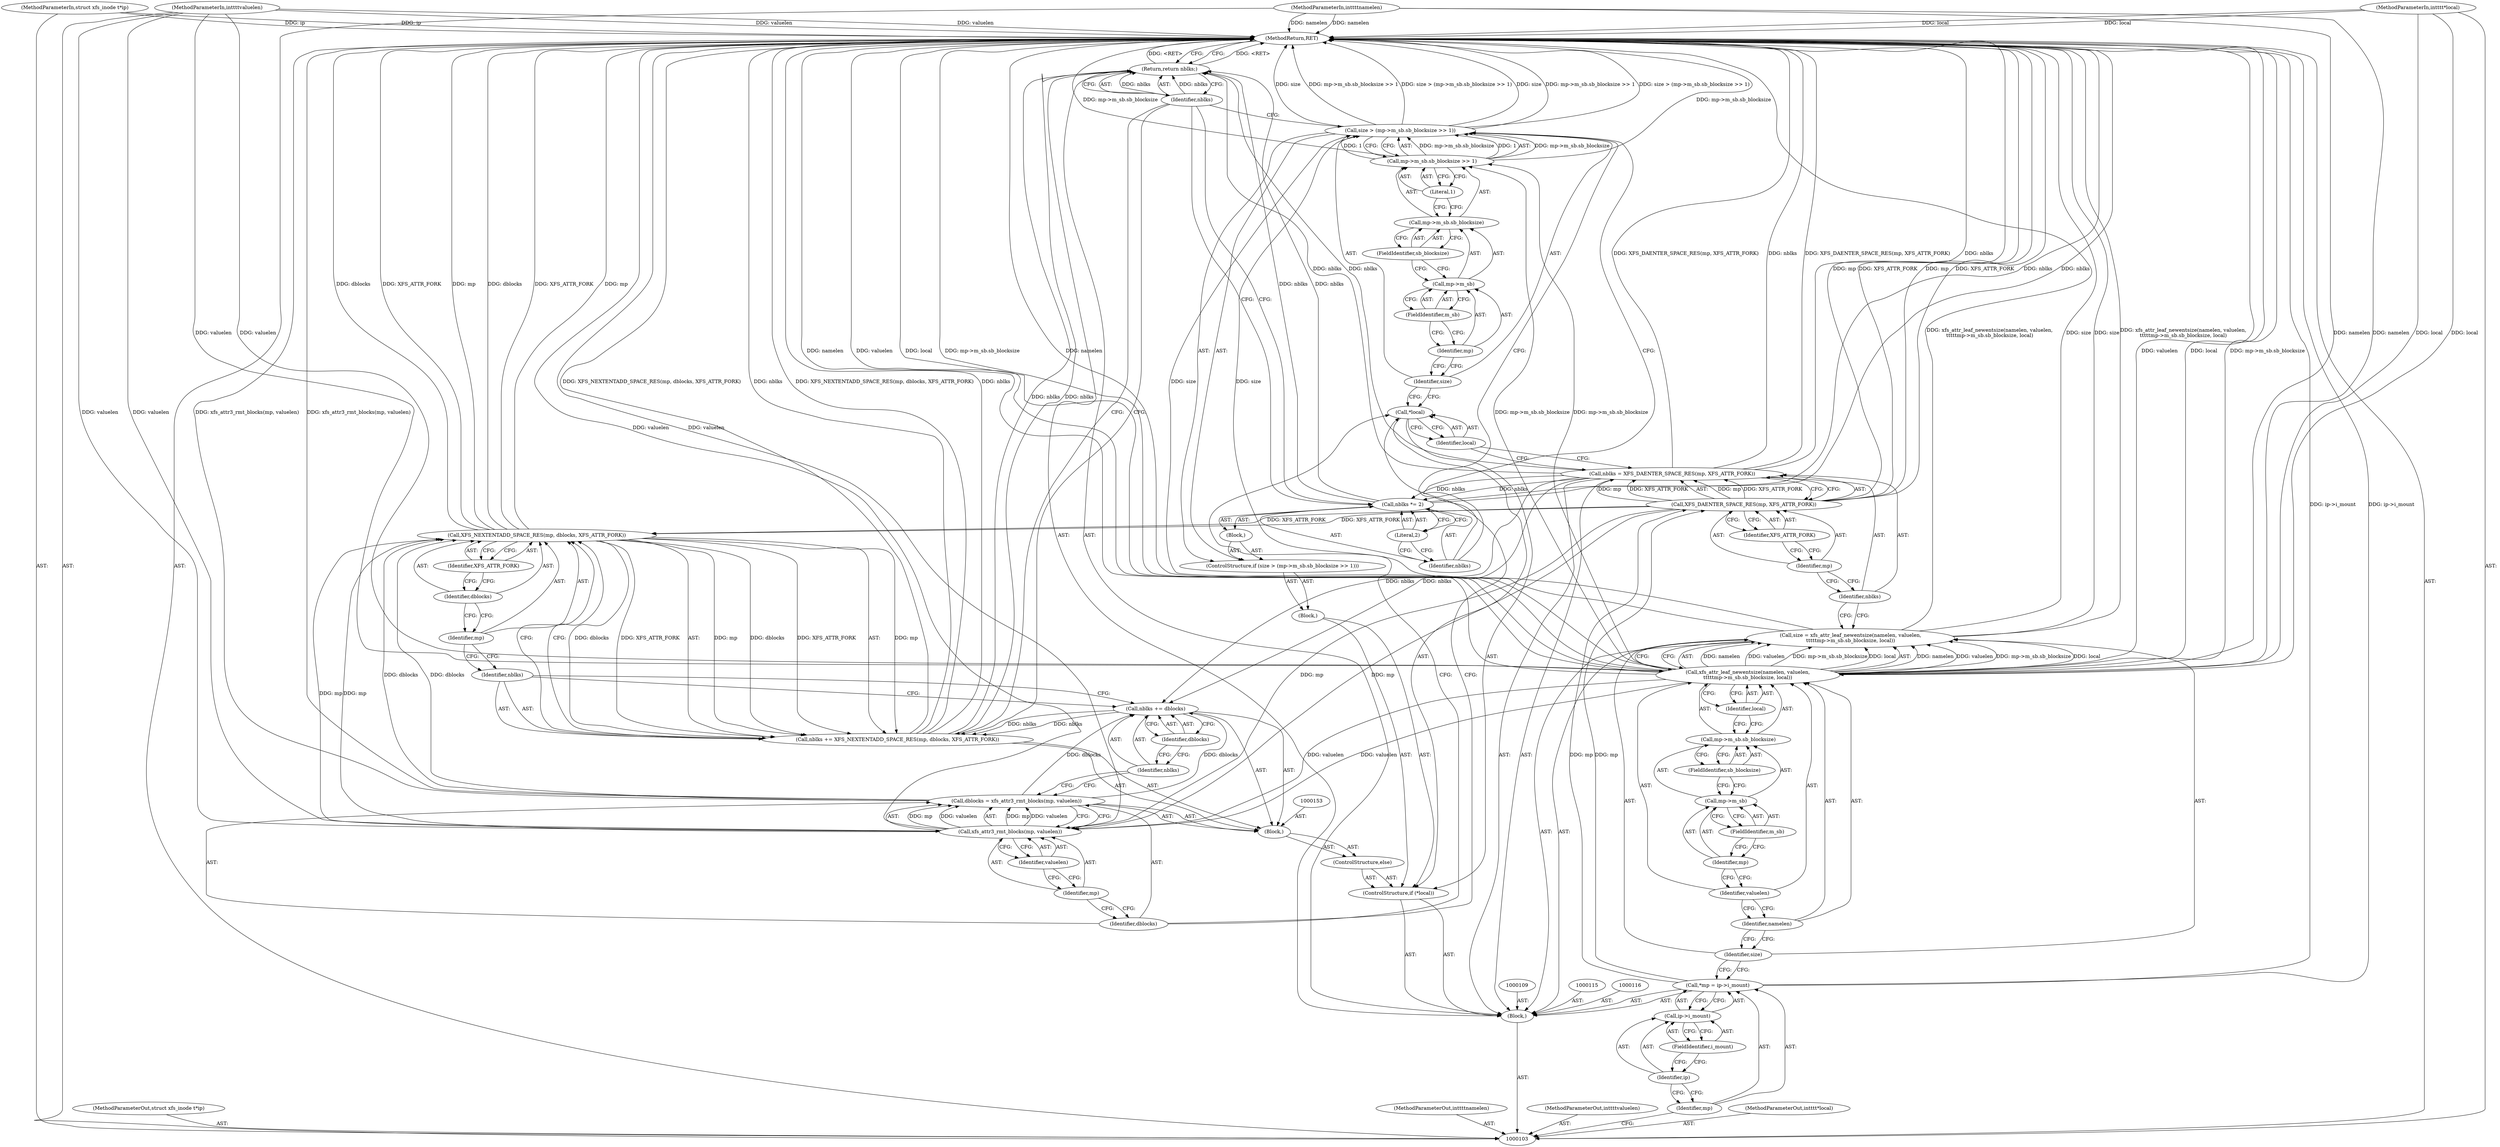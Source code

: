 digraph "0_linux_8275cdd0e7ac550dcce2b3ef6d2fb3b808c1ae59" {
"1000170" [label="(MethodReturn,RET)"];
"1000117" [label="(Call,size = xfs_attr_leaf_newentsize(namelen, valuelen,\n\t\t\t\t\tmp->m_sb.sb_blocksize, local))"];
"1000118" [label="(Identifier,size)"];
"1000120" [label="(Identifier,namelen)"];
"1000121" [label="(Identifier,valuelen)"];
"1000119" [label="(Call,xfs_attr_leaf_newentsize(namelen, valuelen,\n\t\t\t\t\tmp->m_sb.sb_blocksize, local))"];
"1000126" [label="(FieldIdentifier,sb_blocksize)"];
"1000127" [label="(Identifier,local)"];
"1000122" [label="(Call,mp->m_sb.sb_blocksize)"];
"1000123" [label="(Call,mp->m_sb)"];
"1000124" [label="(Identifier,mp)"];
"1000125" [label="(FieldIdentifier,m_sb)"];
"1000128" [label="(Call,nblks = XFS_DAENTER_SPACE_RES(mp, XFS_ATTR_FORK))"];
"1000129" [label="(Identifier,nblks)"];
"1000131" [label="(Identifier,mp)"];
"1000132" [label="(Identifier,XFS_ATTR_FORK)"];
"1000130" [label="(Call,XFS_DAENTER_SPACE_RES(mp, XFS_ATTR_FORK))"];
"1000133" [label="(ControlStructure,if (*local))"];
"1000136" [label="(Block,)"];
"1000134" [label="(Call,*local)"];
"1000135" [label="(Identifier,local)"];
"1000104" [label="(MethodParameterIn,struct xfs_inode \t*ip)"];
"1000241" [label="(MethodParameterOut,struct xfs_inode \t*ip)"];
"1000140" [label="(Call,mp->m_sb.sb_blocksize >> 1)"];
"1000141" [label="(Call,mp->m_sb.sb_blocksize)"];
"1000142" [label="(Call,mp->m_sb)"];
"1000143" [label="(Identifier,mp)"];
"1000144" [label="(FieldIdentifier,m_sb)"];
"1000137" [label="(ControlStructure,if (size > (mp->m_sb.sb_blocksize >> 1)))"];
"1000145" [label="(FieldIdentifier,sb_blocksize)"];
"1000146" [label="(Literal,1)"];
"1000147" [label="(Block,)"];
"1000138" [label="(Call,size > (mp->m_sb.sb_blocksize >> 1))"];
"1000139" [label="(Identifier,size)"];
"1000150" [label="(Literal,2)"];
"1000148" [label="(Call,nblks *= 2)"];
"1000149" [label="(Identifier,nblks)"];
"1000151" [label="(ControlStructure,else)"];
"1000156" [label="(Call,xfs_attr3_rmt_blocks(mp, valuelen))"];
"1000152" [label="(Block,)"];
"1000157" [label="(Identifier,mp)"];
"1000158" [label="(Identifier,valuelen)"];
"1000154" [label="(Call,dblocks = xfs_attr3_rmt_blocks(mp, valuelen))"];
"1000155" [label="(Identifier,dblocks)"];
"1000105" [label="(MethodParameterIn,int\t\t\tnamelen)"];
"1000242" [label="(MethodParameterOut,int\t\t\tnamelen)"];
"1000161" [label="(Identifier,dblocks)"];
"1000159" [label="(Call,nblks += dblocks)"];
"1000160" [label="(Identifier,nblks)"];
"1000164" [label="(Call,XFS_NEXTENTADD_SPACE_RES(mp, dblocks, XFS_ATTR_FORK))"];
"1000162" [label="(Call,nblks += XFS_NEXTENTADD_SPACE_RES(mp, dblocks, XFS_ATTR_FORK))"];
"1000163" [label="(Identifier,nblks)"];
"1000165" [label="(Identifier,mp)"];
"1000166" [label="(Identifier,dblocks)"];
"1000167" [label="(Identifier,XFS_ATTR_FORK)"];
"1000168" [label="(Return,return nblks;)"];
"1000169" [label="(Identifier,nblks)"];
"1000106" [label="(MethodParameterIn,int\t\t\tvaluelen)"];
"1000243" [label="(MethodParameterOut,int\t\t\tvaluelen)"];
"1000107" [label="(MethodParameterIn,int\t\t\t*local)"];
"1000244" [label="(MethodParameterOut,int\t\t\t*local)"];
"1000108" [label="(Block,)"];
"1000110" [label="(Call,*mp = ip->i_mount)"];
"1000111" [label="(Identifier,mp)"];
"1000112" [label="(Call,ip->i_mount)"];
"1000113" [label="(Identifier,ip)"];
"1000114" [label="(FieldIdentifier,i_mount)"];
"1000170" -> "1000103"  [label="AST: "];
"1000170" -> "1000168"  [label="CFG: "];
"1000107" -> "1000170"  [label="DDG: local"];
"1000104" -> "1000170"  [label="DDG: ip"];
"1000105" -> "1000170"  [label="DDG: namelen"];
"1000119" -> "1000170"  [label="DDG: valuelen"];
"1000119" -> "1000170"  [label="DDG: local"];
"1000119" -> "1000170"  [label="DDG: mp->m_sb.sb_blocksize"];
"1000119" -> "1000170"  [label="DDG: namelen"];
"1000117" -> "1000170"  [label="DDG: size"];
"1000117" -> "1000170"  [label="DDG: xfs_attr_leaf_newentsize(namelen, valuelen,\n\t\t\t\t\tmp->m_sb.sb_blocksize, local)"];
"1000110" -> "1000170"  [label="DDG: ip->i_mount"];
"1000106" -> "1000170"  [label="DDG: valuelen"];
"1000128" -> "1000170"  [label="DDG: XFS_DAENTER_SPACE_RES(mp, XFS_ATTR_FORK)"];
"1000128" -> "1000170"  [label="DDG: nblks"];
"1000162" -> "1000170"  [label="DDG: XFS_NEXTENTADD_SPACE_RES(mp, dblocks, XFS_ATTR_FORK)"];
"1000162" -> "1000170"  [label="DDG: nblks"];
"1000130" -> "1000170"  [label="DDG: XFS_ATTR_FORK"];
"1000130" -> "1000170"  [label="DDG: mp"];
"1000140" -> "1000170"  [label="DDG: mp->m_sb.sb_blocksize"];
"1000138" -> "1000170"  [label="DDG: size"];
"1000138" -> "1000170"  [label="DDG: mp->m_sb.sb_blocksize >> 1"];
"1000138" -> "1000170"  [label="DDG: size > (mp->m_sb.sb_blocksize >> 1)"];
"1000164" -> "1000170"  [label="DDG: dblocks"];
"1000164" -> "1000170"  [label="DDG: XFS_ATTR_FORK"];
"1000164" -> "1000170"  [label="DDG: mp"];
"1000156" -> "1000170"  [label="DDG: valuelen"];
"1000148" -> "1000170"  [label="DDG: nblks"];
"1000154" -> "1000170"  [label="DDG: xfs_attr3_rmt_blocks(mp, valuelen)"];
"1000168" -> "1000170"  [label="DDG: <RET>"];
"1000117" -> "1000108"  [label="AST: "];
"1000117" -> "1000119"  [label="CFG: "];
"1000118" -> "1000117"  [label="AST: "];
"1000119" -> "1000117"  [label="AST: "];
"1000129" -> "1000117"  [label="CFG: "];
"1000117" -> "1000170"  [label="DDG: size"];
"1000117" -> "1000170"  [label="DDG: xfs_attr_leaf_newentsize(namelen, valuelen,\n\t\t\t\t\tmp->m_sb.sb_blocksize, local)"];
"1000119" -> "1000117"  [label="DDG: namelen"];
"1000119" -> "1000117"  [label="DDG: valuelen"];
"1000119" -> "1000117"  [label="DDG: mp->m_sb.sb_blocksize"];
"1000119" -> "1000117"  [label="DDG: local"];
"1000117" -> "1000138"  [label="DDG: size"];
"1000118" -> "1000117"  [label="AST: "];
"1000118" -> "1000110"  [label="CFG: "];
"1000120" -> "1000118"  [label="CFG: "];
"1000120" -> "1000119"  [label="AST: "];
"1000120" -> "1000118"  [label="CFG: "];
"1000121" -> "1000120"  [label="CFG: "];
"1000121" -> "1000119"  [label="AST: "];
"1000121" -> "1000120"  [label="CFG: "];
"1000124" -> "1000121"  [label="CFG: "];
"1000119" -> "1000117"  [label="AST: "];
"1000119" -> "1000127"  [label="CFG: "];
"1000120" -> "1000119"  [label="AST: "];
"1000121" -> "1000119"  [label="AST: "];
"1000122" -> "1000119"  [label="AST: "];
"1000127" -> "1000119"  [label="AST: "];
"1000117" -> "1000119"  [label="CFG: "];
"1000119" -> "1000170"  [label="DDG: valuelen"];
"1000119" -> "1000170"  [label="DDG: local"];
"1000119" -> "1000170"  [label="DDG: mp->m_sb.sb_blocksize"];
"1000119" -> "1000170"  [label="DDG: namelen"];
"1000119" -> "1000117"  [label="DDG: namelen"];
"1000119" -> "1000117"  [label="DDG: valuelen"];
"1000119" -> "1000117"  [label="DDG: mp->m_sb.sb_blocksize"];
"1000119" -> "1000117"  [label="DDG: local"];
"1000105" -> "1000119"  [label="DDG: namelen"];
"1000106" -> "1000119"  [label="DDG: valuelen"];
"1000107" -> "1000119"  [label="DDG: local"];
"1000119" -> "1000140"  [label="DDG: mp->m_sb.sb_blocksize"];
"1000119" -> "1000156"  [label="DDG: valuelen"];
"1000126" -> "1000122"  [label="AST: "];
"1000126" -> "1000123"  [label="CFG: "];
"1000122" -> "1000126"  [label="CFG: "];
"1000127" -> "1000119"  [label="AST: "];
"1000127" -> "1000122"  [label="CFG: "];
"1000119" -> "1000127"  [label="CFG: "];
"1000122" -> "1000119"  [label="AST: "];
"1000122" -> "1000126"  [label="CFG: "];
"1000123" -> "1000122"  [label="AST: "];
"1000126" -> "1000122"  [label="AST: "];
"1000127" -> "1000122"  [label="CFG: "];
"1000123" -> "1000122"  [label="AST: "];
"1000123" -> "1000125"  [label="CFG: "];
"1000124" -> "1000123"  [label="AST: "];
"1000125" -> "1000123"  [label="AST: "];
"1000126" -> "1000123"  [label="CFG: "];
"1000124" -> "1000123"  [label="AST: "];
"1000124" -> "1000121"  [label="CFG: "];
"1000125" -> "1000124"  [label="CFG: "];
"1000125" -> "1000123"  [label="AST: "];
"1000125" -> "1000124"  [label="CFG: "];
"1000123" -> "1000125"  [label="CFG: "];
"1000128" -> "1000108"  [label="AST: "];
"1000128" -> "1000130"  [label="CFG: "];
"1000129" -> "1000128"  [label="AST: "];
"1000130" -> "1000128"  [label="AST: "];
"1000135" -> "1000128"  [label="CFG: "];
"1000128" -> "1000170"  [label="DDG: XFS_DAENTER_SPACE_RES(mp, XFS_ATTR_FORK)"];
"1000128" -> "1000170"  [label="DDG: nblks"];
"1000130" -> "1000128"  [label="DDG: mp"];
"1000130" -> "1000128"  [label="DDG: XFS_ATTR_FORK"];
"1000128" -> "1000148"  [label="DDG: nblks"];
"1000128" -> "1000159"  [label="DDG: nblks"];
"1000128" -> "1000168"  [label="DDG: nblks"];
"1000129" -> "1000128"  [label="AST: "];
"1000129" -> "1000117"  [label="CFG: "];
"1000131" -> "1000129"  [label="CFG: "];
"1000131" -> "1000130"  [label="AST: "];
"1000131" -> "1000129"  [label="CFG: "];
"1000132" -> "1000131"  [label="CFG: "];
"1000132" -> "1000130"  [label="AST: "];
"1000132" -> "1000131"  [label="CFG: "];
"1000130" -> "1000132"  [label="CFG: "];
"1000130" -> "1000128"  [label="AST: "];
"1000130" -> "1000132"  [label="CFG: "];
"1000131" -> "1000130"  [label="AST: "];
"1000132" -> "1000130"  [label="AST: "];
"1000128" -> "1000130"  [label="CFG: "];
"1000130" -> "1000170"  [label="DDG: XFS_ATTR_FORK"];
"1000130" -> "1000170"  [label="DDG: mp"];
"1000130" -> "1000128"  [label="DDG: mp"];
"1000130" -> "1000128"  [label="DDG: XFS_ATTR_FORK"];
"1000110" -> "1000130"  [label="DDG: mp"];
"1000130" -> "1000156"  [label="DDG: mp"];
"1000130" -> "1000164"  [label="DDG: XFS_ATTR_FORK"];
"1000133" -> "1000108"  [label="AST: "];
"1000134" -> "1000133"  [label="AST: "];
"1000136" -> "1000133"  [label="AST: "];
"1000151" -> "1000133"  [label="AST: "];
"1000136" -> "1000133"  [label="AST: "];
"1000137" -> "1000136"  [label="AST: "];
"1000134" -> "1000133"  [label="AST: "];
"1000134" -> "1000135"  [label="CFG: "];
"1000135" -> "1000134"  [label="AST: "];
"1000139" -> "1000134"  [label="CFG: "];
"1000155" -> "1000134"  [label="CFG: "];
"1000135" -> "1000134"  [label="AST: "];
"1000135" -> "1000128"  [label="CFG: "];
"1000134" -> "1000135"  [label="CFG: "];
"1000104" -> "1000103"  [label="AST: "];
"1000104" -> "1000170"  [label="DDG: ip"];
"1000241" -> "1000103"  [label="AST: "];
"1000140" -> "1000138"  [label="AST: "];
"1000140" -> "1000146"  [label="CFG: "];
"1000141" -> "1000140"  [label="AST: "];
"1000146" -> "1000140"  [label="AST: "];
"1000138" -> "1000140"  [label="CFG: "];
"1000140" -> "1000170"  [label="DDG: mp->m_sb.sb_blocksize"];
"1000140" -> "1000138"  [label="DDG: mp->m_sb.sb_blocksize"];
"1000140" -> "1000138"  [label="DDG: 1"];
"1000119" -> "1000140"  [label="DDG: mp->m_sb.sb_blocksize"];
"1000141" -> "1000140"  [label="AST: "];
"1000141" -> "1000145"  [label="CFG: "];
"1000142" -> "1000141"  [label="AST: "];
"1000145" -> "1000141"  [label="AST: "];
"1000146" -> "1000141"  [label="CFG: "];
"1000142" -> "1000141"  [label="AST: "];
"1000142" -> "1000144"  [label="CFG: "];
"1000143" -> "1000142"  [label="AST: "];
"1000144" -> "1000142"  [label="AST: "];
"1000145" -> "1000142"  [label="CFG: "];
"1000143" -> "1000142"  [label="AST: "];
"1000143" -> "1000139"  [label="CFG: "];
"1000144" -> "1000143"  [label="CFG: "];
"1000144" -> "1000142"  [label="AST: "];
"1000144" -> "1000143"  [label="CFG: "];
"1000142" -> "1000144"  [label="CFG: "];
"1000137" -> "1000136"  [label="AST: "];
"1000138" -> "1000137"  [label="AST: "];
"1000147" -> "1000137"  [label="AST: "];
"1000145" -> "1000141"  [label="AST: "];
"1000145" -> "1000142"  [label="CFG: "];
"1000141" -> "1000145"  [label="CFG: "];
"1000146" -> "1000140"  [label="AST: "];
"1000146" -> "1000141"  [label="CFG: "];
"1000140" -> "1000146"  [label="CFG: "];
"1000147" -> "1000137"  [label="AST: "];
"1000148" -> "1000147"  [label="AST: "];
"1000138" -> "1000137"  [label="AST: "];
"1000138" -> "1000140"  [label="CFG: "];
"1000139" -> "1000138"  [label="AST: "];
"1000140" -> "1000138"  [label="AST: "];
"1000149" -> "1000138"  [label="CFG: "];
"1000169" -> "1000138"  [label="CFG: "];
"1000138" -> "1000170"  [label="DDG: size"];
"1000138" -> "1000170"  [label="DDG: mp->m_sb.sb_blocksize >> 1"];
"1000138" -> "1000170"  [label="DDG: size > (mp->m_sb.sb_blocksize >> 1)"];
"1000117" -> "1000138"  [label="DDG: size"];
"1000140" -> "1000138"  [label="DDG: mp->m_sb.sb_blocksize"];
"1000140" -> "1000138"  [label="DDG: 1"];
"1000139" -> "1000138"  [label="AST: "];
"1000139" -> "1000134"  [label="CFG: "];
"1000143" -> "1000139"  [label="CFG: "];
"1000150" -> "1000148"  [label="AST: "];
"1000150" -> "1000149"  [label="CFG: "];
"1000148" -> "1000150"  [label="CFG: "];
"1000148" -> "1000147"  [label="AST: "];
"1000148" -> "1000150"  [label="CFG: "];
"1000149" -> "1000148"  [label="AST: "];
"1000150" -> "1000148"  [label="AST: "];
"1000169" -> "1000148"  [label="CFG: "];
"1000148" -> "1000170"  [label="DDG: nblks"];
"1000128" -> "1000148"  [label="DDG: nblks"];
"1000148" -> "1000168"  [label="DDG: nblks"];
"1000149" -> "1000148"  [label="AST: "];
"1000149" -> "1000138"  [label="CFG: "];
"1000150" -> "1000149"  [label="CFG: "];
"1000151" -> "1000133"  [label="AST: "];
"1000152" -> "1000151"  [label="AST: "];
"1000156" -> "1000154"  [label="AST: "];
"1000156" -> "1000158"  [label="CFG: "];
"1000157" -> "1000156"  [label="AST: "];
"1000158" -> "1000156"  [label="AST: "];
"1000154" -> "1000156"  [label="CFG: "];
"1000156" -> "1000170"  [label="DDG: valuelen"];
"1000156" -> "1000154"  [label="DDG: mp"];
"1000156" -> "1000154"  [label="DDG: valuelen"];
"1000130" -> "1000156"  [label="DDG: mp"];
"1000119" -> "1000156"  [label="DDG: valuelen"];
"1000106" -> "1000156"  [label="DDG: valuelen"];
"1000156" -> "1000164"  [label="DDG: mp"];
"1000152" -> "1000151"  [label="AST: "];
"1000153" -> "1000152"  [label="AST: "];
"1000154" -> "1000152"  [label="AST: "];
"1000159" -> "1000152"  [label="AST: "];
"1000162" -> "1000152"  [label="AST: "];
"1000157" -> "1000156"  [label="AST: "];
"1000157" -> "1000155"  [label="CFG: "];
"1000158" -> "1000157"  [label="CFG: "];
"1000158" -> "1000156"  [label="AST: "];
"1000158" -> "1000157"  [label="CFG: "];
"1000156" -> "1000158"  [label="CFG: "];
"1000154" -> "1000152"  [label="AST: "];
"1000154" -> "1000156"  [label="CFG: "];
"1000155" -> "1000154"  [label="AST: "];
"1000156" -> "1000154"  [label="AST: "];
"1000160" -> "1000154"  [label="CFG: "];
"1000154" -> "1000170"  [label="DDG: xfs_attr3_rmt_blocks(mp, valuelen)"];
"1000156" -> "1000154"  [label="DDG: mp"];
"1000156" -> "1000154"  [label="DDG: valuelen"];
"1000154" -> "1000159"  [label="DDG: dblocks"];
"1000154" -> "1000164"  [label="DDG: dblocks"];
"1000155" -> "1000154"  [label="AST: "];
"1000155" -> "1000134"  [label="CFG: "];
"1000157" -> "1000155"  [label="CFG: "];
"1000105" -> "1000103"  [label="AST: "];
"1000105" -> "1000170"  [label="DDG: namelen"];
"1000105" -> "1000119"  [label="DDG: namelen"];
"1000242" -> "1000103"  [label="AST: "];
"1000161" -> "1000159"  [label="AST: "];
"1000161" -> "1000160"  [label="CFG: "];
"1000159" -> "1000161"  [label="CFG: "];
"1000159" -> "1000152"  [label="AST: "];
"1000159" -> "1000161"  [label="CFG: "];
"1000160" -> "1000159"  [label="AST: "];
"1000161" -> "1000159"  [label="AST: "];
"1000163" -> "1000159"  [label="CFG: "];
"1000154" -> "1000159"  [label="DDG: dblocks"];
"1000128" -> "1000159"  [label="DDG: nblks"];
"1000159" -> "1000162"  [label="DDG: nblks"];
"1000160" -> "1000159"  [label="AST: "];
"1000160" -> "1000154"  [label="CFG: "];
"1000161" -> "1000160"  [label="CFG: "];
"1000164" -> "1000162"  [label="AST: "];
"1000164" -> "1000167"  [label="CFG: "];
"1000165" -> "1000164"  [label="AST: "];
"1000166" -> "1000164"  [label="AST: "];
"1000167" -> "1000164"  [label="AST: "];
"1000162" -> "1000164"  [label="CFG: "];
"1000164" -> "1000170"  [label="DDG: dblocks"];
"1000164" -> "1000170"  [label="DDG: XFS_ATTR_FORK"];
"1000164" -> "1000170"  [label="DDG: mp"];
"1000164" -> "1000162"  [label="DDG: mp"];
"1000164" -> "1000162"  [label="DDG: dblocks"];
"1000164" -> "1000162"  [label="DDG: XFS_ATTR_FORK"];
"1000156" -> "1000164"  [label="DDG: mp"];
"1000154" -> "1000164"  [label="DDG: dblocks"];
"1000130" -> "1000164"  [label="DDG: XFS_ATTR_FORK"];
"1000162" -> "1000152"  [label="AST: "];
"1000162" -> "1000164"  [label="CFG: "];
"1000163" -> "1000162"  [label="AST: "];
"1000164" -> "1000162"  [label="AST: "];
"1000169" -> "1000162"  [label="CFG: "];
"1000162" -> "1000170"  [label="DDG: XFS_NEXTENTADD_SPACE_RES(mp, dblocks, XFS_ATTR_FORK)"];
"1000162" -> "1000170"  [label="DDG: nblks"];
"1000164" -> "1000162"  [label="DDG: mp"];
"1000164" -> "1000162"  [label="DDG: dblocks"];
"1000164" -> "1000162"  [label="DDG: XFS_ATTR_FORK"];
"1000159" -> "1000162"  [label="DDG: nblks"];
"1000162" -> "1000168"  [label="DDG: nblks"];
"1000163" -> "1000162"  [label="AST: "];
"1000163" -> "1000159"  [label="CFG: "];
"1000165" -> "1000163"  [label="CFG: "];
"1000165" -> "1000164"  [label="AST: "];
"1000165" -> "1000163"  [label="CFG: "];
"1000166" -> "1000165"  [label="CFG: "];
"1000166" -> "1000164"  [label="AST: "];
"1000166" -> "1000165"  [label="CFG: "];
"1000167" -> "1000166"  [label="CFG: "];
"1000167" -> "1000164"  [label="AST: "];
"1000167" -> "1000166"  [label="CFG: "];
"1000164" -> "1000167"  [label="CFG: "];
"1000168" -> "1000108"  [label="AST: "];
"1000168" -> "1000169"  [label="CFG: "];
"1000169" -> "1000168"  [label="AST: "];
"1000170" -> "1000168"  [label="CFG: "];
"1000168" -> "1000170"  [label="DDG: <RET>"];
"1000169" -> "1000168"  [label="DDG: nblks"];
"1000128" -> "1000168"  [label="DDG: nblks"];
"1000148" -> "1000168"  [label="DDG: nblks"];
"1000162" -> "1000168"  [label="DDG: nblks"];
"1000169" -> "1000168"  [label="AST: "];
"1000169" -> "1000148"  [label="CFG: "];
"1000168" -> "1000169"  [label="CFG: "];
"1000169" -> "1000162"  [label="CFG: "];
"1000169" -> "1000168"  [label="DDG: nblks"];
"1000106" -> "1000103"  [label="AST: "];
"1000106" -> "1000170"  [label="DDG: valuelen"];
"1000106" -> "1000119"  [label="DDG: valuelen"];
"1000106" -> "1000156"  [label="DDG: valuelen"];
"1000243" -> "1000103"  [label="AST: "];
"1000107" -> "1000103"  [label="AST: "];
"1000107" -> "1000170"  [label="DDG: local"];
"1000107" -> "1000119"  [label="DDG: local"];
"1000244" -> "1000103"  [label="AST: "];
"1000108" -> "1000103"  [label="AST: "];
"1000109" -> "1000108"  [label="AST: "];
"1000110" -> "1000108"  [label="AST: "];
"1000115" -> "1000108"  [label="AST: "];
"1000116" -> "1000108"  [label="AST: "];
"1000117" -> "1000108"  [label="AST: "];
"1000128" -> "1000108"  [label="AST: "];
"1000133" -> "1000108"  [label="AST: "];
"1000168" -> "1000108"  [label="AST: "];
"1000110" -> "1000108"  [label="AST: "];
"1000110" -> "1000112"  [label="CFG: "];
"1000111" -> "1000110"  [label="AST: "];
"1000112" -> "1000110"  [label="AST: "];
"1000118" -> "1000110"  [label="CFG: "];
"1000110" -> "1000170"  [label="DDG: ip->i_mount"];
"1000110" -> "1000130"  [label="DDG: mp"];
"1000111" -> "1000110"  [label="AST: "];
"1000111" -> "1000103"  [label="CFG: "];
"1000113" -> "1000111"  [label="CFG: "];
"1000112" -> "1000110"  [label="AST: "];
"1000112" -> "1000114"  [label="CFG: "];
"1000113" -> "1000112"  [label="AST: "];
"1000114" -> "1000112"  [label="AST: "];
"1000110" -> "1000112"  [label="CFG: "];
"1000113" -> "1000112"  [label="AST: "];
"1000113" -> "1000111"  [label="CFG: "];
"1000114" -> "1000113"  [label="CFG: "];
"1000114" -> "1000112"  [label="AST: "];
"1000114" -> "1000113"  [label="CFG: "];
"1000112" -> "1000114"  [label="CFG: "];
}
